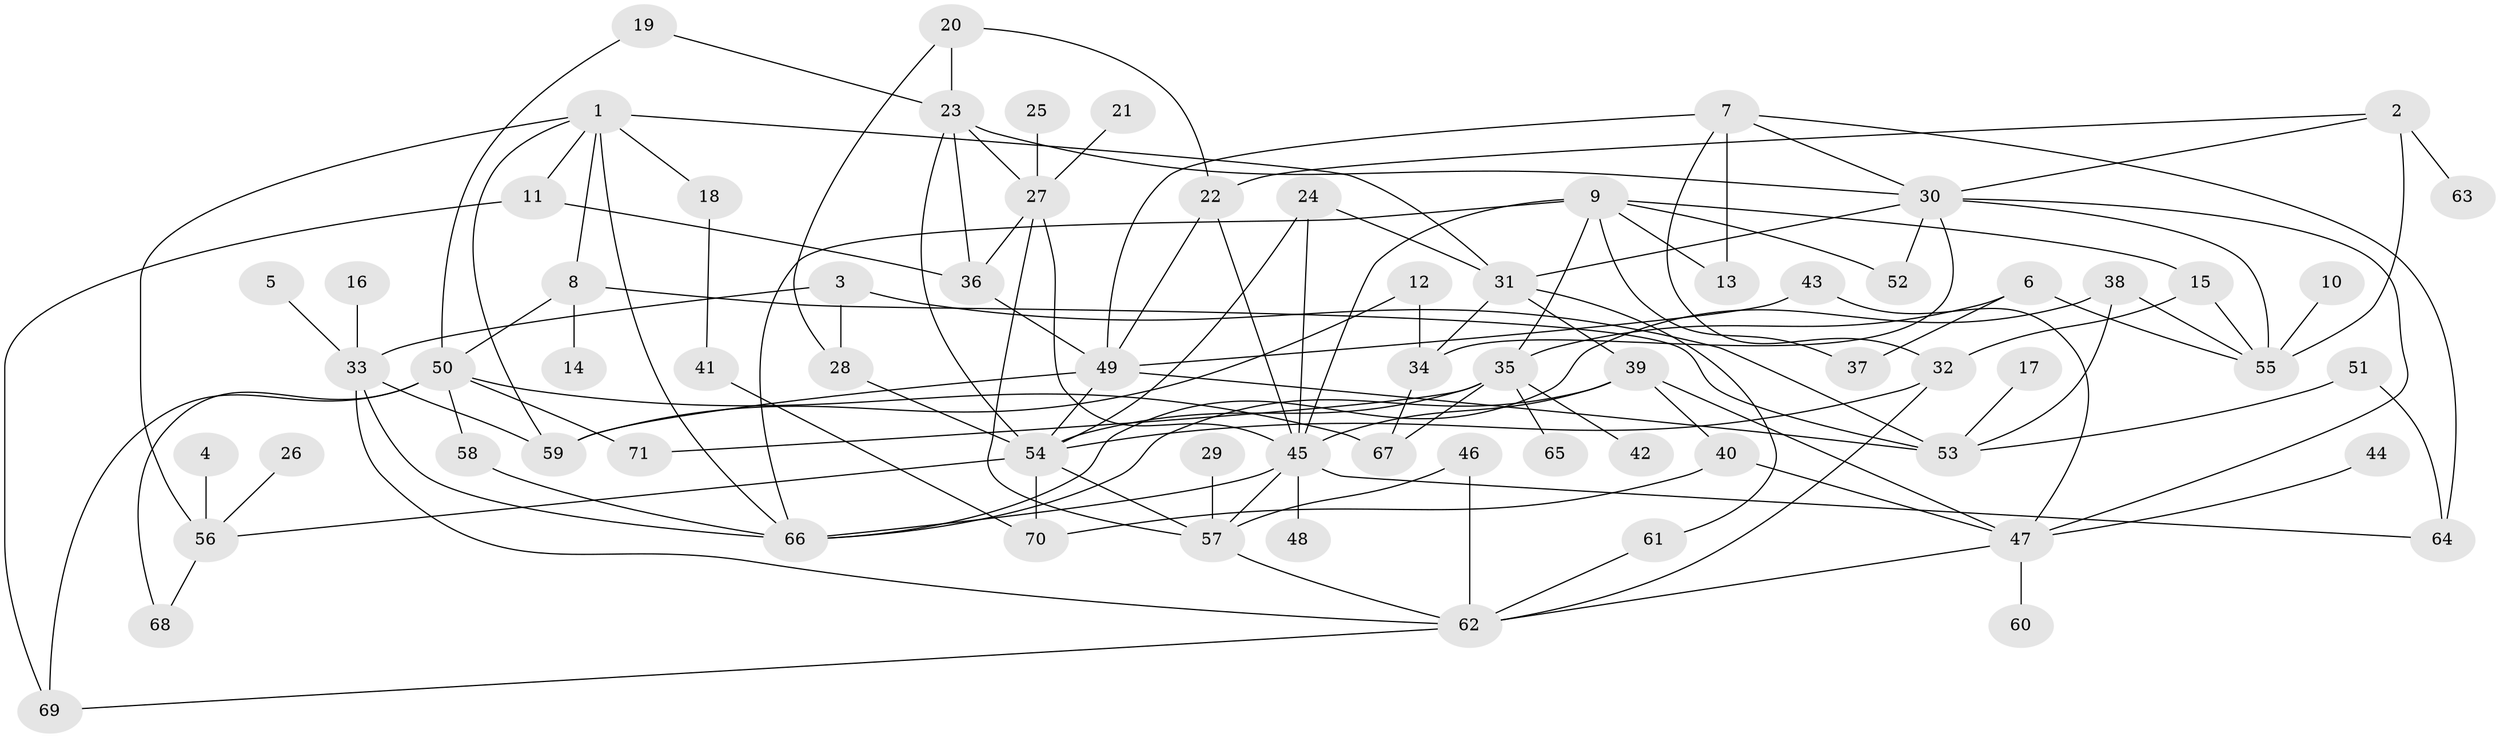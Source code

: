 // original degree distribution, {5: 0.05673758865248227, 4: 0.10638297872340426, 6: 0.07092198581560284, 7: 0.028368794326241134, 3: 0.19148936170212766, 8: 0.0070921985815602835, 2: 0.3049645390070922, 1: 0.23404255319148937}
// Generated by graph-tools (version 1.1) at 2025/25/03/09/25 03:25:32]
// undirected, 71 vertices, 125 edges
graph export_dot {
graph [start="1"]
  node [color=gray90,style=filled];
  1;
  2;
  3;
  4;
  5;
  6;
  7;
  8;
  9;
  10;
  11;
  12;
  13;
  14;
  15;
  16;
  17;
  18;
  19;
  20;
  21;
  22;
  23;
  24;
  25;
  26;
  27;
  28;
  29;
  30;
  31;
  32;
  33;
  34;
  35;
  36;
  37;
  38;
  39;
  40;
  41;
  42;
  43;
  44;
  45;
  46;
  47;
  48;
  49;
  50;
  51;
  52;
  53;
  54;
  55;
  56;
  57;
  58;
  59;
  60;
  61;
  62;
  63;
  64;
  65;
  66;
  67;
  68;
  69;
  70;
  71;
  1 -- 8 [weight=1.0];
  1 -- 11 [weight=1.0];
  1 -- 18 [weight=1.0];
  1 -- 31 [weight=1.0];
  1 -- 56 [weight=1.0];
  1 -- 59 [weight=1.0];
  1 -- 66 [weight=1.0];
  2 -- 22 [weight=1.0];
  2 -- 30 [weight=1.0];
  2 -- 55 [weight=2.0];
  2 -- 63 [weight=1.0];
  3 -- 28 [weight=1.0];
  3 -- 33 [weight=1.0];
  3 -- 53 [weight=1.0];
  4 -- 56 [weight=1.0];
  5 -- 33 [weight=1.0];
  6 -- 35 [weight=1.0];
  6 -- 37 [weight=1.0];
  6 -- 55 [weight=1.0];
  7 -- 13 [weight=1.0];
  7 -- 30 [weight=1.0];
  7 -- 32 [weight=1.0];
  7 -- 49 [weight=1.0];
  7 -- 64 [weight=1.0];
  8 -- 14 [weight=1.0];
  8 -- 50 [weight=1.0];
  8 -- 53 [weight=1.0];
  9 -- 13 [weight=1.0];
  9 -- 15 [weight=1.0];
  9 -- 35 [weight=1.0];
  9 -- 37 [weight=1.0];
  9 -- 45 [weight=1.0];
  9 -- 52 [weight=1.0];
  9 -- 66 [weight=1.0];
  10 -- 55 [weight=1.0];
  11 -- 36 [weight=1.0];
  11 -- 69 [weight=1.0];
  12 -- 34 [weight=1.0];
  12 -- 59 [weight=1.0];
  15 -- 32 [weight=1.0];
  15 -- 55 [weight=1.0];
  16 -- 33 [weight=1.0];
  17 -- 53 [weight=1.0];
  18 -- 41 [weight=1.0];
  19 -- 23 [weight=1.0];
  19 -- 50 [weight=1.0];
  20 -- 22 [weight=1.0];
  20 -- 23 [weight=1.0];
  20 -- 28 [weight=1.0];
  21 -- 27 [weight=1.0];
  22 -- 45 [weight=1.0];
  22 -- 49 [weight=1.0];
  23 -- 27 [weight=1.0];
  23 -- 30 [weight=1.0];
  23 -- 36 [weight=1.0];
  23 -- 54 [weight=1.0];
  24 -- 31 [weight=1.0];
  24 -- 45 [weight=1.0];
  24 -- 54 [weight=1.0];
  25 -- 27 [weight=1.0];
  26 -- 56 [weight=1.0];
  27 -- 36 [weight=1.0];
  27 -- 45 [weight=1.0];
  27 -- 57 [weight=1.0];
  28 -- 54 [weight=1.0];
  29 -- 57 [weight=1.0];
  30 -- 31 [weight=1.0];
  30 -- 34 [weight=1.0];
  30 -- 47 [weight=1.0];
  30 -- 52 [weight=1.0];
  30 -- 55 [weight=1.0];
  31 -- 34 [weight=1.0];
  31 -- 39 [weight=1.0];
  31 -- 61 [weight=1.0];
  32 -- 54 [weight=1.0];
  32 -- 62 [weight=1.0];
  33 -- 59 [weight=1.0];
  33 -- 62 [weight=1.0];
  33 -- 66 [weight=1.0];
  34 -- 67 [weight=1.0];
  35 -- 42 [weight=1.0];
  35 -- 54 [weight=1.0];
  35 -- 65 [weight=1.0];
  35 -- 67 [weight=2.0];
  35 -- 71 [weight=1.0];
  36 -- 49 [weight=1.0];
  38 -- 53 [weight=1.0];
  38 -- 55 [weight=1.0];
  38 -- 66 [weight=1.0];
  39 -- 40 [weight=1.0];
  39 -- 45 [weight=1.0];
  39 -- 47 [weight=1.0];
  39 -- 66 [weight=1.0];
  40 -- 47 [weight=1.0];
  40 -- 70 [weight=1.0];
  41 -- 70 [weight=1.0];
  43 -- 47 [weight=1.0];
  43 -- 49 [weight=1.0];
  44 -- 47 [weight=1.0];
  45 -- 48 [weight=1.0];
  45 -- 57 [weight=1.0];
  45 -- 64 [weight=1.0];
  45 -- 66 [weight=1.0];
  46 -- 57 [weight=1.0];
  46 -- 62 [weight=1.0];
  47 -- 60 [weight=1.0];
  47 -- 62 [weight=1.0];
  49 -- 53 [weight=2.0];
  49 -- 54 [weight=1.0];
  49 -- 59 [weight=1.0];
  50 -- 58 [weight=1.0];
  50 -- 67 [weight=1.0];
  50 -- 68 [weight=1.0];
  50 -- 69 [weight=1.0];
  50 -- 71 [weight=1.0];
  51 -- 53 [weight=1.0];
  51 -- 64 [weight=1.0];
  54 -- 56 [weight=1.0];
  54 -- 57 [weight=1.0];
  54 -- 70 [weight=1.0];
  56 -- 68 [weight=1.0];
  57 -- 62 [weight=1.0];
  58 -- 66 [weight=1.0];
  61 -- 62 [weight=1.0];
  62 -- 69 [weight=1.0];
}
